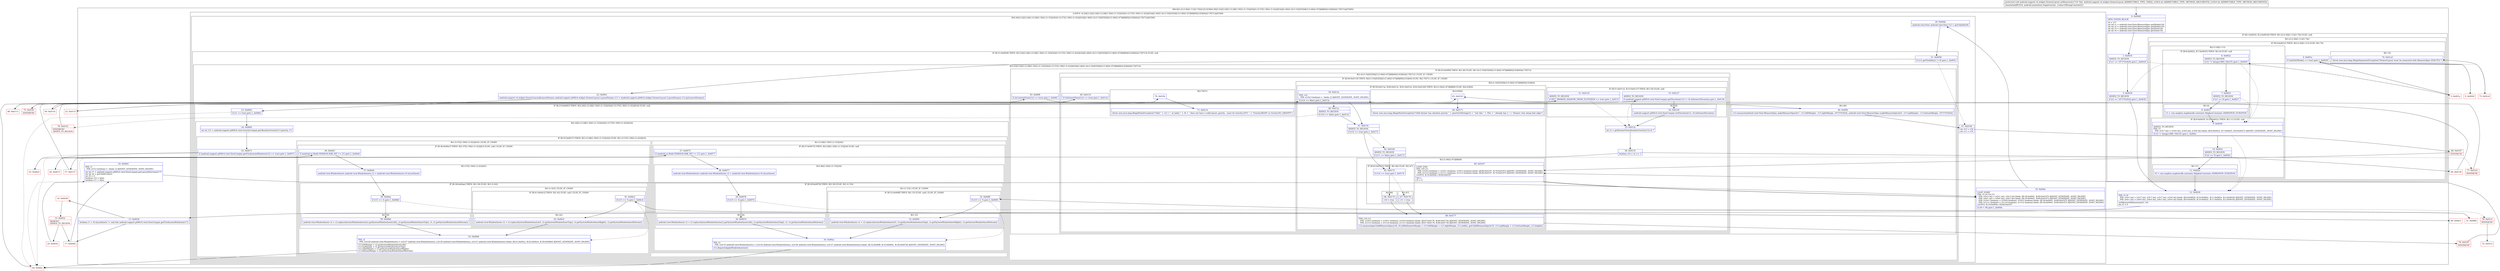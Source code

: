 digraph "CFG forandroid.support.v4.widget.DrawerLayout.onMeasure(II)V" {
subgraph cluster_Region_910284117 {
label = "R(6:0|(1:(2:(1:8)|(1:11))(1:74))|12|13|18|(4:20|(3:22|(2:24|(1:(3:28|(1:30)(1:(1:33))|34))(1:(3:37|(1:39)(1:(1:42))|43)))|(1:46)(1:(4:(1:54)|55|56|(3:(1:66)(1:67)|68|69)(2:63|64))(2:70|71)))|47|69))";
node [shape=record,color=blue];
Node_0 [shape=record,label="{0\:\ 0x0000|MTH_ENTER_BLOCK\l|r0 = r17\lint int r1 = android.view.View.MeasureSpec.getMode(r18)\lint int r2 = android.view.View.MeasureSpec.getMode(r19)\lint int r3 = android.view.View.MeasureSpec.getSize(r18)\lint int r4 = android.view.View.MeasureSpec.getSize(r19)\l}"];
subgraph cluster_IfRegion_45099614 {
label = "IF [B:1:0x0016, B:2:0x0018] THEN: R(1:(2:(1:8)|(1:11))(1:74)) ELSE: null";
node [shape=record,color=blue];
Node_1 [shape=record,label="{1\:\ 0x0016|ADDED_TO_REGION\l|if (r1 == 1073741824) goto L_0x0018\l}"];
Node_2 [shape=record,label="{2\:\ 0x0018|ADDED_TO_REGION\l|if (r2 == 1073741824) goto L_0x0030\l}"];
subgraph cluster_Region_306124256 {
label = "R(1:(2:(1:8)|(1:11))(1:74))";
node [shape=record,color=blue];
subgraph cluster_IfRegion_601291599 {
label = "IF [B:4:0x001e] THEN: R(2:(1:8)|(1:11)) ELSE: R(1:74)";
node [shape=record,color=blue];
Node_4 [shape=record,label="{4\:\ 0x001e|if (isInEditMode() == true) goto L_0x0020\l}"];
subgraph cluster_Region_24496579 {
label = "R(2:(1:8)|(1:11))";
node [shape=record,color=blue];
subgraph cluster_IfRegion_1373283345 {
label = "IF [B:6:0x0022, B:7:0x0025] THEN: R(1:8) ELSE: null";
node [shape=record,color=blue];
Node_6 [shape=record,label="{6\:\ 0x0022|ADDED_TO_REGION\l|if (r1 != Integer.MIN_VALUE) goto L_0x0025\l}"];
Node_7 [shape=record,label="{7\:\ 0x0025|ADDED_TO_REGION\l|if (r1 == 0) goto L_0x0027\l}"];
subgraph cluster_Region_202665207 {
label = "R(1:8)";
node [shape=record,color=blue];
Node_8 [shape=record,label="{8\:\ 0x0027|r3 = com.mapbox.mapboxsdk.constants.MapboxConstants.ANIMATION_DURATION\l}"];
}
}
subgraph cluster_IfRegion_877132887 {
label = "IF [B:9:0x0029, B:10:0x002c] THEN: R(1:11) ELSE: null";
node [shape=record,color=blue];
Node_9 [shape=record,label="{9\:\ 0x0029|ADDED_TO_REGION\lPHI: r3 \l  PHI: (r3v7 int) = (r3v0 int), (r3v0 int), (r3v8 int) binds: [B:6:0x0022, B:7:0x0025, B:8:0x0027] A[DONT_GENERATE, DONT_INLINE]\l|if (r2 != Integer.MIN_VALUE) goto L_0x002c\l}"];
Node_10 [shape=record,label="{10\:\ 0x002c|ADDED_TO_REGION\l|if (r2 == 0) goto L_0x002e\l}"];
subgraph cluster_Region_193692210 {
label = "R(1:11)";
node [shape=record,color=blue];
Node_11 [shape=record,label="{11\:\ 0x002e|r4 = com.mapbox.mapboxsdk.constants.MapboxConstants.ANIMATION_DURATION\l}"];
}
}
}
subgraph cluster_Region_1964337563 {
label = "R(1:74)";
node [shape=record,color=blue];
Node_74 [shape=record,label="{74\:\ 0x01cd|throw new java.lang.IllegalArgumentException(\"DrawerLayout must be measured with MeasureSpec.EXACTLY.\")\l}"];
}
}
}
}
Node_12 [shape=record,label="{12\:\ 0x0030|PHI: r3 r4 \l  PHI: (r3v1 int) = (r3v7 int), (r3v7 int), (r3v7 int), (r3v0 int) binds: [B:9:0x0029, B:10:0x002c, B:11:0x002e, B:2:0x0018] A[DONT_GENERATE, DONT_INLINE]\l  PHI: (r4v1 int) = (r4v0 int), (r4v0 int), (r4v3 int), (r4v0 int) binds: [B:9:0x0029, B:10:0x002c, B:11:0x002e, B:2:0x0018] A[DONT_GENERATE, DONT_INLINE]\l|setMeasuredDimension(r3, r4)\lint r5 = 0\l}"];
Node_13 [shape=record,label="{13\:\ 0x0036|boolean r1 = r0.mLastInsets != null && android.support.p000v4.view.ViewCompat.getFitsSystemWindows(r17)\l}"];
Node_18 [shape=record,label="{18\:\ 0x0041|PHI: r1 \l  PHI: (r1v2 boolean) =  binds: [] A[DONT_GENERATE, DONT_INLINE]\l|int int r7 = android.support.p000v4.view.ViewCompat.getLayoutDirection(r17)\lint int r8 = getChildCount()\lint r9 = 0\lboolean r10 = false\lboolean r11 = false\l}"];
subgraph cluster_LoopRegion_1724028234 {
label = "LOOP:0: (4:20|(3:22|(2:24|(1:(3:28|(1:30)(1:(1:33))|34))(1:(3:37|(1:39)(1:(1:42))|43)))|(1:46)(1:(4:(1:54)|55|56|(3:(1:66)(1:67)|68|69)(2:63|64))(2:70|71)))|47|69)";
node [shape=record,color=blue];
Node_19 [shape=record,label="{19\:\ 0x004c|LOOP_START\lPHI: r5 r9 r10 r11 \l  PHI: (r5v2 int) = (r5v1 int), (r5v3 int) binds: [B:18:0x0041, B:69:0x0197] A[DONT_GENERATE, DONT_INLINE]\l  PHI: (r9v1 int) = (r9v0 int), (r9v2 int) binds: [B:18:0x0041, B:69:0x0197] A[DONT_GENERATE, DONT_INLINE]\l  PHI: (r10v1 boolean) = (r10v0 boolean), (r10v2 boolean) binds: [B:18:0x0041, B:69:0x0197] A[DONT_GENERATE, DONT_INLINE]\l  PHI: (r11v1 boolean) = (r11v0 boolean), (r11v2 boolean) binds: [B:18:0x0041, B:69:0x0197] A[DONT_GENERATE, DONT_INLINE]\lLOOP:0: B:19:0x004c\-\>B:69:0x0197\l|if (r9 \< r8) goto L_0x004e\l}"];
subgraph cluster_Region_796509559 {
label = "R(4:20|(3:22|(2:24|(1:(3:28|(1:30)(1:(1:33))|34))(1:(3:37|(1:39)(1:(1:42))|43)))|(1:46)(1:(4:(1:54)|55|56|(3:(1:66)(1:67)|68|69)(2:63|64))(2:70|71)))|47|69)";
node [shape=record,color=blue];
Node_20 [shape=record,label="{20\:\ 0x004e|android.view.View android.view.View r12 = getChildAt(r9)\l}"];
subgraph cluster_IfRegion_1117029861 {
label = "IF [B:21:0x0058] THEN: R(3:22|(2:24|(1:(3:28|(1:30)(1:(1:33))|34))(1:(3:37|(1:39)(1:(1:42))|43)))|(1:46)(1:(4:(1:54)|55|56|(3:(1:66)(1:67)|68|69)(2:63|64))(2:70|71))) ELSE: null";
node [shape=record,color=blue];
Node_21 [shape=record,label="{21\:\ 0x0058|if (r12.getVisibility() != 8) goto L_0x005c\l}"];
subgraph cluster_Region_820809768 {
label = "R(3:22|(2:24|(1:(3:28|(1:30)(1:(1:33))|34))(1:(3:37|(1:39)(1:(1:42))|43)))|(1:46)(1:(4:(1:54)|55|56|(3:(1:66)(1:67)|68|69)(2:63|64))(2:70|71)))";
node [shape=record,color=blue];
Node_22 [shape=record,label="{22\:\ 0x005c|android.support.v4.widget.DrawerLayout$LayoutParams android.support.p000v4.widget.DrawerLayout.LayoutParams r13 = (android.support.p000v4.widget.DrawerLayout.LayoutParams) r12.getLayoutParams()\l}"];
subgraph cluster_IfRegion_736329632 {
label = "IF [B:23:0x0063] THEN: R(2:24|(1:(3:28|(1:30)(1:(1:33))|34))(1:(3:37|(1:39)(1:(1:42))|43))) ELSE: null";
node [shape=record,color=blue];
Node_23 [shape=record,label="{23\:\ 0x0063|if (r1 == true) goto L_0x0065\l}"];
subgraph cluster_Region_744040950 {
label = "R(2:24|(1:(3:28|(1:30)(1:(1:33))|34))(1:(3:37|(1:39)(1:(1:42))|43)))";
node [shape=record,color=blue];
Node_24 [shape=record,label="{24\:\ 0x0065|int int r15 = android.support.p000v4.view.GravityCompat.getAbsoluteGravity(r13.gravity, r7)\l}"];
subgraph cluster_IfRegion_989936776 {
label = "IF [B:25:0x0071] THEN: R(1:(3:28|(1:30)(1:(1:33))|34)) ELSE: R(1:(3:37|(1:39)(1:(1:42))|43))";
node [shape=record,color=blue];
Node_25 [shape=record,label="{25\:\ 0x0071|if (android.support.p000v4.view.ViewCompat.getFitsSystemWindows(r12) == true) goto L_0x0073\l}"];
subgraph cluster_Region_527426252 {
label = "R(1:(3:28|(1:30)(1:(1:33))|34))";
node [shape=record,color=blue];
subgraph cluster_IfRegion_200769261 {
label = "IF [B:27:0x0075] THEN: R(3:28|(1:30)(1:(1:33))|34) ELSE: null";
node [shape=record,color=blue];
Node_27 [shape=record,label="{27\:\ 0x0075|if (android.os.Build.VERSION.SDK_INT \>= 21) goto L_0x0077\l}"];
subgraph cluster_Region_389837671 {
label = "R(3:28|(1:30)(1:(1:33))|34)";
node [shape=record,color=blue];
Node_28 [shape=record,label="{28\:\ 0x0077|android.view.WindowInsets android.view.WindowInsets r2 = (android.view.WindowInsets) r0.mLastInsets\l}"];
subgraph cluster_IfRegion_1176130143 {
label = "IF [B:29:0x007b] THEN: R(1:30) ELSE: R(1:(1:33))";
node [shape=record,color=blue];
Node_29 [shape=record,label="{29\:\ 0x007b|if (r15 == 3) goto L_0x007d\l}"];
subgraph cluster_Region_176609188 {
label = "R(1:30)";
node [shape=record,color=blue];
Node_30 [shape=record,label="{30\:\ 0x007d|android.view.WindowInsets r2 = r2.replaceSystemWindowInsets(r2.getSystemWindowInsetLeft(), r2.getSystemWindowInsetTop(), r5, r2.getSystemWindowInsetBottom())\l}"];
}
subgraph cluster_Region_618894721 {
label = "R(1:(1:33)) | ELSE_IF_CHAIN\l";
node [shape=record,color=blue];
subgraph cluster_IfRegion_754101477 {
label = "IF [B:32:0x008f] THEN: R(1:33) ELSE: null | ELSE_IF_CHAIN\l";
node [shape=record,color=blue];
Node_32 [shape=record,label="{32\:\ 0x008f|if (r15 == 5) goto L_0x0091\l}"];
subgraph cluster_Region_1565220564 {
label = "R(1:33)";
node [shape=record,color=blue];
Node_33 [shape=record,label="{33\:\ 0x0091|android.view.WindowInsets r2 = r2.replaceSystemWindowInsets(r5, r2.getSystemWindowInsetTop(), r2.getSystemWindowInsetRight(), r2.getSystemWindowInsetBottom())\l}"];
}
}
}
}
Node_34 [shape=record,label="{34\:\ 0x00a1|PHI: r2 \l  PHI: (r2v35 android.view.WindowInsets) = (r2v34 android.view.WindowInsets), (r2v36 android.view.WindowInsets), (r2v37 android.view.WindowInsets) binds: [B:32:0x008f, B:33:0x0091, B:30:0x007d] A[DONT_GENERATE, DONT_INLINE]\l|r12.dispatchApplyWindowInsets(r2)\l}"];
}
}
}
subgraph cluster_Region_2053404983 {
label = "R(1:(3:37|(1:39)(1:(1:42))|43)) | ELSE_IF_CHAIN\l";
node [shape=record,color=blue];
subgraph cluster_IfRegion_452828469 {
label = "IF [B:36:0x00a7] THEN: R(3:37|(1:39)(1:(1:42))|43) ELSE: null | ELSE_IF_CHAIN\l";
node [shape=record,color=blue];
Node_36 [shape=record,label="{36\:\ 0x00a7|if (android.os.Build.VERSION.SDK_INT \>= 21) goto L_0x00a9\l}"];
subgraph cluster_Region_2053250061 {
label = "R(3:37|(1:39)(1:(1:42))|43)";
node [shape=record,color=blue];
Node_37 [shape=record,label="{37\:\ 0x00a9|android.view.WindowInsets android.view.WindowInsets r2 = (android.view.WindowInsets) r0.mLastInsets\l}"];
subgraph cluster_IfRegion_1866846887 {
label = "IF [B:38:0x00ae] THEN: R(1:39) ELSE: R(1:(1:42))";
node [shape=record,color=blue];
Node_38 [shape=record,label="{38\:\ 0x00ae|if (r15 == 3) goto L_0x00b0\l}"];
subgraph cluster_Region_1985446095 {
label = "R(1:39)";
node [shape=record,color=blue];
Node_39 [shape=record,label="{39\:\ 0x00b0|android.view.WindowInsets r2 = r2.replaceSystemWindowInsets(r2.getSystemWindowInsetLeft(), r2.getSystemWindowInsetTop(), r5, r2.getSystemWindowInsetBottom())\l}"];
}
subgraph cluster_Region_709724305 {
label = "R(1:(1:42)) | ELSE_IF_CHAIN\l";
node [shape=record,color=blue];
subgraph cluster_IfRegion_453958166 {
label = "IF [B:41:0x00c2] THEN: R(1:42) ELSE: null | ELSE_IF_CHAIN\l";
node [shape=record,color=blue];
Node_41 [shape=record,label="{41\:\ 0x00c2|if (r15 == 5) goto L_0x00c4\l}"];
subgraph cluster_Region_400859407 {
label = "R(1:42)";
node [shape=record,color=blue];
Node_42 [shape=record,label="{42\:\ 0x00c4|android.view.WindowInsets r2 = r2.replaceSystemWindowInsets(r5, r2.getSystemWindowInsetTop(), r2.getSystemWindowInsetRight(), r2.getSystemWindowInsetBottom())\l}"];
}
}
}
}
Node_43 [shape=record,label="{43\:\ 0x00d4|PHI: r2 \l  PHI: (r2v28 android.view.WindowInsets) = (r2v27 android.view.WindowInsets), (r2v30 android.view.WindowInsets), (r2v31 android.view.WindowInsets) binds: [B:41:0x00c2, B:42:0x00c4, B:39:0x00b0] A[DONT_GENERATE, DONT_INLINE]\l|r13.leftMargin = r2.getSystemWindowInsetLeft()\lr13.topMargin = r2.getSystemWindowInsetTop()\lr13.rightMargin = r2.getSystemWindowInsetRight()\lr13.bottomMargin = r2.getSystemWindowInsetBottom()\l}"];
}
}
}
}
}
}
subgraph cluster_IfRegion_1902208968 {
label = "IF [B:45:0x00f0] THEN: R(1:46) ELSE: R(1:(4:(1:54)|55|56|(3:(1:66)(1:67)|68|69)(2:63|64))(2:70|71))";
node [shape=record,color=blue];
Node_45 [shape=record,label="{45\:\ 0x00f0|if (isContentView(r12) == true) goto L_0x00f2\l}"];
subgraph cluster_Region_267732465 {
label = "R(1:46)";
node [shape=record,color=blue];
Node_46 [shape=record,label="{46\:\ 0x00f2|r12.measure(android.view.View.MeasureSpec.makeMeasureSpec((r3 \- r13.leftMargin) \- r13.rightMargin, 1073741824), android.view.View.MeasureSpec.makeMeasureSpec((r4 \- r13.topMargin) \- r13.bottomMargin, 1073741824))\l}"];
}
subgraph cluster_Region_305811396 {
label = "R(1:(4:(1:54)|55|56|(3:(1:66)(1:67)|68|69)(2:63|64))(2:70|71)) | ELSE_IF_CHAIN\l";
node [shape=record,color=blue];
subgraph cluster_IfRegion_634962972 {
label = "IF [B:49:0x0119] THEN: R(4:(1:54)|55|56|(3:(1:66)(1:67)|68|69)(2:63|64)) ELSE: R(2:70|71) | ELSE_IF_CHAIN\l";
node [shape=record,color=blue];
Node_49 [shape=record,label="{49\:\ 0x0119|if (isDrawerView(r12) == true) goto L_0x011b\l}"];
subgraph cluster_Region_427414298 {
label = "R(4:(1:54)|55|56|(3:(1:66)(1:67)|68|69)(2:63|64))";
node [shape=record,color=blue];
subgraph cluster_IfRegion_395270483 {
label = "IF [B:51:0x011d, B:53:0x0127] THEN: R(1:54) ELSE: null";
node [shape=record,color=blue];
Node_51 [shape=record,label="{51\:\ 0x011d|ADDED_TO_REGION\l|if (SET_DRAWER_SHADOW_FROM_ELEVATION == true) goto L_0x011f\l}"];
Node_53 [shape=record,label="{53\:\ 0x0127|ADDED_TO_REGION\l|if (android.support.p000v4.view.ViewCompat.getElevation(r12) != r0.mDrawerElevation) goto L_0x0129\l}"];
subgraph cluster_Region_1675405198 {
label = "R(1:54)";
node [shape=record,color=blue];
Node_54 [shape=record,label="{54\:\ 0x0129|android.support.p000v4.view.ViewCompat.setElevation(r12, r0.mDrawerElevation)\l}"];
}
}
Node_55 [shape=record,label="{55\:\ 0x012e|int r2 = getDrawerViewAbsoluteGravity(r12) & 7\l}"];
Node_56 [shape=record,label="{56\:\ 0x0135|boolean r14 = r2 == 3\l}"];
subgraph cluster_IfRegion_21058785 {
label = "IF [B:59:0x013a, B:60:0x013c, B:61:0x013e, B:62:0x0140] THEN: R(3:(1:66)(1:67)|68|69) ELSE: R(2:63|64)";
node [shape=record,color=blue];
Node_59 [shape=record,label="{59\:\ 0x013a|PHI: r14 \l  PHI: (r14v3 boolean) =  binds: [] A[DONT_GENERATE, DONT_INLINE]\l|if (r14 == false) goto L_0x013e\l}"];
Node_60 [shape=record,label="{60\:\ 0x013c|ADDED_TO_REGION\l|if (r10 == false) goto L_0x013e\l}"];
Node_61 [shape=record,label="{61\:\ 0x013e|ADDED_TO_REGION\l|if (r14 == true) goto L_0x0172\l}"];
Node_62 [shape=record,label="{62\:\ 0x0140|ADDED_TO_REGION\l|if (r11 == false) goto L_0x0172\l}"];
subgraph cluster_Region_2450000 {
label = "R(3:(1:66)(1:67)|68|69)";
node [shape=record,color=blue];
subgraph cluster_IfRegion_296530547 {
label = "IF [B:65:0x0172] THEN: R(1:66) ELSE: R(1:67)";
node [shape=record,color=blue];
Node_65 [shape=record,label="{65\:\ 0x0172|if (r14 == true) goto L_0x0174\l}"];
subgraph cluster_Region_1681053448 {
label = "R(1:66)";
node [shape=record,color=blue];
Node_66 [shape=record,label="{66\:\ 0x0174|r10 = true\l}"];
}
subgraph cluster_Region_1935407430 {
label = "R(1:67)";
node [shape=record,color=blue];
Node_67 [shape=record,label="{67\:\ 0x0176|r11 = true\l}"];
}
}
Node_68 [shape=record,label="{68\:\ 0x0177|PHI: r10 r11 \l  PHI: (r10v3 boolean) = (r10v1 boolean), (r10v4 boolean) binds: [B:67:0x0176, B:66:0x0174] A[DONT_GENERATE, DONT_INLINE]\l  PHI: (r11v3 boolean) = (r11v4 boolean), (r11v1 boolean) binds: [B:67:0x0176, B:66:0x0174] A[DONT_GENERATE, DONT_INLINE]\l|r12.measure(getChildMeasureSpec(r18, r0.mMinDrawerMargin + r13.leftMargin + r13.rightMargin, r13.width), getChildMeasureSpec(r19, r13.topMargin + r13.bottomMargin, r13.height))\l}"];
Node_69 [shape=record,label="{69\:\ 0x0197|LOOP_END\lPHI: r10 r11 \l  PHI: (r10v2 boolean) = (r10v1 boolean), (r10v3 boolean) binds: [B:80:0x0197, B:79:0x0197] A[DONT_GENERATE, DONT_INLINE]\l  PHI: (r11v2 boolean) = (r11v1 boolean), (r11v3 boolean) binds: [B:80:0x0197, B:79:0x0197] A[DONT_GENERATE, DONT_INLINE]\lLOOP:0: B:19:0x004c\-\>B:69:0x0197\l|r9++\lr5 = 0\l}"];
}
subgraph cluster_Region_399153107 {
label = "R(2:63|64)";
node [shape=record,color=blue];
Node_63 [shape=record,label="{63\:\ 0x0143}"];
Node_64 [shape=record,label="{64\:\ 0x0171|throw new java.lang.IllegalStateException(\"Child drawer has absolute gravity \" + gravityToString(r2) + \" but this \" + TAG + \" already has a \" + \"drawer view along that edge\")\l}"];
}
}
}
subgraph cluster_Region_1419553860 {
label = "R(2:70|71)";
node [shape=record,color=blue];
Node_70 [shape=record,label="{70\:\ 0x019c}"];
Node_71 [shape=record,label="{71\:\ 0x01c4|throw new java.lang.IllegalStateException(\"Child \" + r12 + \" at index \" + r9 + \" does not have a valid layout_gravity \- must be Gravity.LEFT, \" + \"Gravity.RIGHT or Gravity.NO_GRAVITY\")\l}"];
}
}
}
}
}
}
Node_47 [shape=record,label="{47\:\ 0x010d|int r15 = r18\lint r13 = r19\l}"];
Node_69 [shape=record,label="{69\:\ 0x0197|LOOP_END\lPHI: r10 r11 \l  PHI: (r10v2 boolean) = (r10v1 boolean), (r10v3 boolean) binds: [B:80:0x0197, B:79:0x0197] A[DONT_GENERATE, DONT_INLINE]\l  PHI: (r11v2 boolean) = (r11v1 boolean), (r11v3 boolean) binds: [B:80:0x0197, B:79:0x0197] A[DONT_GENERATE, DONT_INLINE]\lLOOP:0: B:19:0x004c\-\>B:69:0x0197\l|r9++\lr5 = 0\l}"];
}
}
}
Node_3 [shape=record,color=red,label="{3\:\ 0x001a}"];
Node_5 [shape=record,color=red,label="{5\:\ 0x0020}"];
Node_14 [shape=record,color=red,label="{14\:\ 0x0038}"];
Node_15 [shape=record,color=red,label="{15\:\ 0x003c|REMOVE\lADDED_TO_REGION\l}"];
Node_16 [shape=record,color=red,label="{16\:\ 0x003e}"];
Node_17 [shape=record,color=red,label="{17\:\ 0x0040}"];
Node_26 [shape=record,color=red,label="{26\:\ 0x0073}"];
Node_31 [shape=record,color=red,label="{31\:\ 0x008e}"];
Node_35 [shape=record,color=red,label="{35\:\ 0x00a5}"];
Node_40 [shape=record,color=red,label="{40\:\ 0x00c1}"];
Node_44 [shape=record,color=red,label="{44\:\ 0x00ec}"];
Node_48 [shape=record,color=red,label="{48\:\ 0x0113}"];
Node_50 [shape=record,color=red,label="{50\:\ 0x011b}"];
Node_52 [shape=record,color=red,label="{52\:\ 0x011f}"];
Node_57 [shape=record,color=red,label="{57\:\ 0x0137}"];
Node_58 [shape=record,color=red,label="{58\:\ 0x0139}"];
Node_72 [shape=record,color=red,label="{72\:\ 0x01c5}"];
Node_73 [shape=record,color=red,label="{73\:\ 0x01c6}"];
Node_75 [shape=record,color=red,label="{75\:\ 0x019c|SYNTHETIC\l}"];
Node_76 [shape=record,color=red,label="{76\:\ 0x0143|SYNTHETIC\lADDED_TO_REGION\l}"];
Node_77 [shape=record,color=red,label="{77\:\ 0x0143|SYNTHETIC\l}"];
Node_78 [shape=record,color=red,label="{78\:\ 0x01c5|SYNTHETIC\l}"];
Node_79 [shape=record,color=red,label="{79\:\ 0x0197|SYNTHETIC\l}"];
Node_80 [shape=record,color=red,label="{80\:\ 0x0197|SYNTHETIC\l}"];
MethodNode[shape=record,label="{protected void android.support.v4.widget.DrawerLayout.onMeasure((r17v0 'this' android.support.v4.widget.DrawerLayout A[IMMUTABLE_TYPE, THIS]), (r18v0 int A[IMMUTABLE_TYPE, METHOD_ARGUMENT]), (r19v0 int A[IMMUTABLE_TYPE, METHOD_ARGUMENT]))  | Annotation[BUILD, android.annotation.SuppressLint, \{value=[WrongConstant]\}]\l}"];
MethodNode -> Node_0;
Node_0 -> Node_1;
Node_1 -> Node_2;
Node_1 -> Node_3[style=dashed];
Node_2 -> Node_3[style=dashed];
Node_2 -> Node_12;
Node_4 -> Node_5;
Node_4 -> Node_73[style=dashed];
Node_6 -> Node_7;
Node_6 -> Node_9[style=dashed];
Node_7 -> Node_8;
Node_7 -> Node_9[style=dashed];
Node_8 -> Node_9;
Node_9 -> Node_10;
Node_9 -> Node_12[style=dashed];
Node_10 -> Node_11;
Node_10 -> Node_12[style=dashed];
Node_11 -> Node_12;
Node_12 -> Node_13;
Node_13 -> Node_14;
Node_13 -> Node_17;
Node_18 -> Node_19;
Node_19 -> Node_20;
Node_19 -> Node_78[style=dashed];
Node_20 -> Node_21;
Node_21 -> Node_22;
Node_21 -> Node_47[style=dashed];
Node_22 -> Node_23;
Node_23 -> Node_24;
Node_23 -> Node_44[style=dashed];
Node_24 -> Node_25;
Node_25 -> Node_26;
Node_25 -> Node_35[style=dashed];
Node_27 -> Node_28;
Node_27 -> Node_44[style=dashed];
Node_28 -> Node_29;
Node_29 -> Node_30;
Node_29 -> Node_31[style=dashed];
Node_30 -> Node_34;
Node_32 -> Node_33;
Node_32 -> Node_34[style=dashed];
Node_33 -> Node_34;
Node_34 -> Node_44;
Node_36 -> Node_37;
Node_36 -> Node_44[style=dashed];
Node_37 -> Node_38;
Node_38 -> Node_39;
Node_38 -> Node_40[style=dashed];
Node_39 -> Node_43;
Node_41 -> Node_42;
Node_41 -> Node_43[style=dashed];
Node_42 -> Node_43;
Node_43 -> Node_44;
Node_45 -> Node_46;
Node_45 -> Node_48[style=dashed];
Node_46 -> Node_47;
Node_49 -> Node_50;
Node_49 -> Node_75[style=dashed];
Node_51 -> Node_52;
Node_51 -> Node_55[style=dashed];
Node_53 -> Node_54;
Node_53 -> Node_55[style=dashed];
Node_54 -> Node_55;
Node_55 -> Node_56;
Node_56 -> Node_57;
Node_56 -> Node_58;
Node_59 -> Node_60[style=dashed];
Node_59 -> Node_61;
Node_60 -> Node_61;
Node_60 -> Node_76[style=dashed];
Node_61 -> Node_62[style=dashed];
Node_61 -> Node_65;
Node_62 -> Node_65;
Node_62 -> Node_77[style=dashed];
Node_65 -> Node_66;
Node_65 -> Node_67[style=dashed];
Node_66 -> Node_68;
Node_67 -> Node_68;
Node_68 -> Node_79;
Node_69 -> Node_19;
Node_63 -> Node_64;
Node_70 -> Node_71;
Node_47 -> Node_80;
Node_69 -> Node_19;
Node_3 -> Node_4;
Node_5 -> Node_6;
Node_14 -> Node_15;
Node_15 -> Node_16;
Node_15 -> Node_17;
Node_16 -> Node_18;
Node_17 -> Node_18;
Node_26 -> Node_27;
Node_31 -> Node_32;
Node_35 -> Node_36;
Node_40 -> Node_41;
Node_44 -> Node_45;
Node_48 -> Node_49;
Node_50 -> Node_51;
Node_52 -> Node_53;
Node_57 -> Node_59;
Node_58 -> Node_59;
Node_73 -> Node_74;
Node_75 -> Node_70;
Node_76 -> Node_63;
Node_77 -> Node_63;
Node_78 -> Node_72;
Node_79 -> Node_69;
Node_80 -> Node_69;
}

